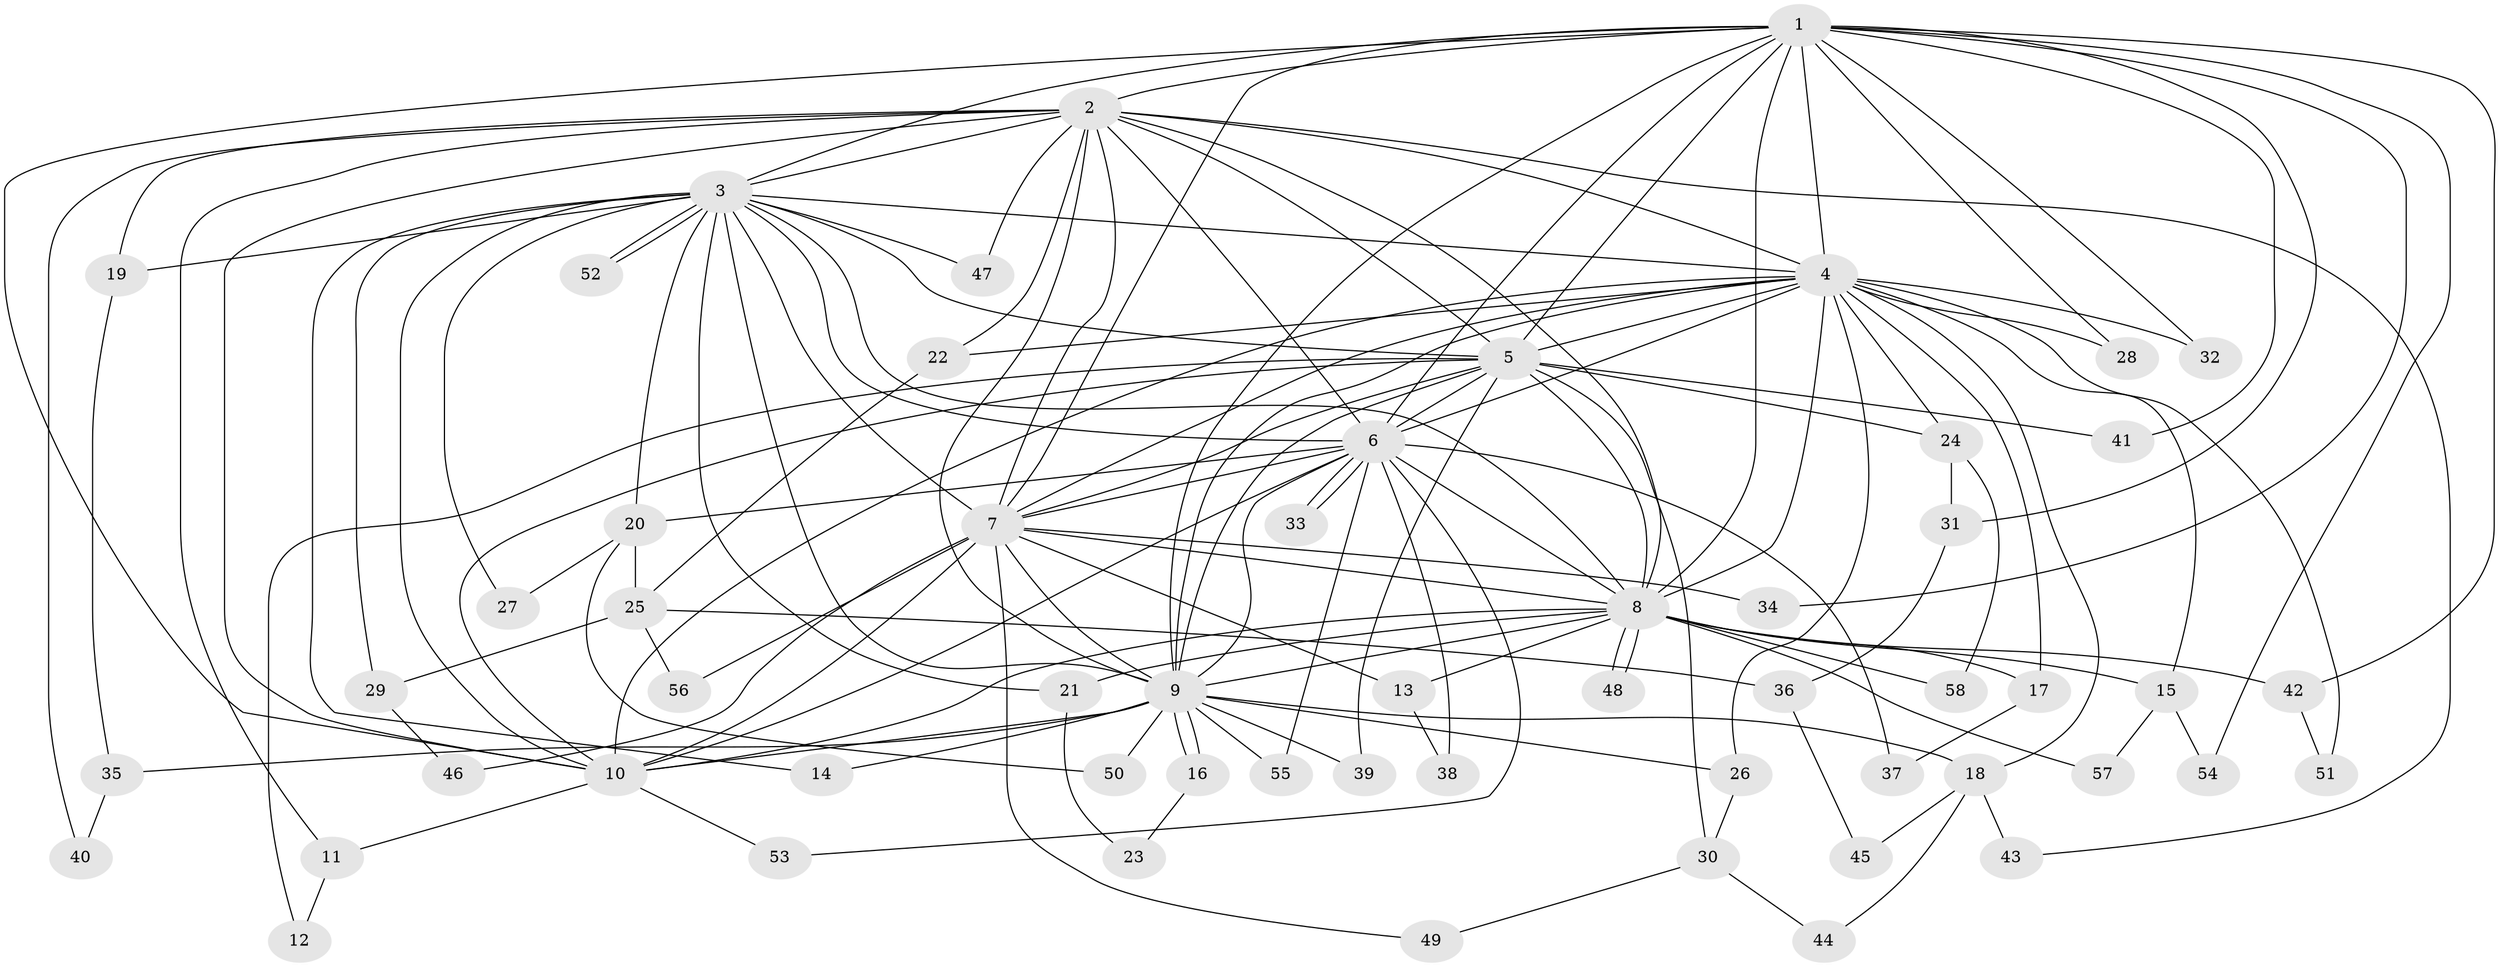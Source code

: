 // Generated by graph-tools (version 1.1) at 2025/14/03/09/25 04:14:05]
// undirected, 58 vertices, 141 edges
graph export_dot {
graph [start="1"]
  node [color=gray90,style=filled];
  1;
  2;
  3;
  4;
  5;
  6;
  7;
  8;
  9;
  10;
  11;
  12;
  13;
  14;
  15;
  16;
  17;
  18;
  19;
  20;
  21;
  22;
  23;
  24;
  25;
  26;
  27;
  28;
  29;
  30;
  31;
  32;
  33;
  34;
  35;
  36;
  37;
  38;
  39;
  40;
  41;
  42;
  43;
  44;
  45;
  46;
  47;
  48;
  49;
  50;
  51;
  52;
  53;
  54;
  55;
  56;
  57;
  58;
  1 -- 2;
  1 -- 3;
  1 -- 4;
  1 -- 5;
  1 -- 6;
  1 -- 7;
  1 -- 8;
  1 -- 9;
  1 -- 10;
  1 -- 28;
  1 -- 31;
  1 -- 32;
  1 -- 34;
  1 -- 41;
  1 -- 42;
  1 -- 54;
  2 -- 3;
  2 -- 4;
  2 -- 5;
  2 -- 6;
  2 -- 7;
  2 -- 8;
  2 -- 9;
  2 -- 10;
  2 -- 11;
  2 -- 19;
  2 -- 22;
  2 -- 40;
  2 -- 43;
  2 -- 47;
  3 -- 4;
  3 -- 5;
  3 -- 6;
  3 -- 7;
  3 -- 8;
  3 -- 9;
  3 -- 10;
  3 -- 14;
  3 -- 19;
  3 -- 20;
  3 -- 21;
  3 -- 27;
  3 -- 29;
  3 -- 47;
  3 -- 52;
  3 -- 52;
  4 -- 5;
  4 -- 6;
  4 -- 7;
  4 -- 8;
  4 -- 9;
  4 -- 10;
  4 -- 15;
  4 -- 17;
  4 -- 18;
  4 -- 22;
  4 -- 24;
  4 -- 26;
  4 -- 28;
  4 -- 32;
  4 -- 51;
  5 -- 6;
  5 -- 7;
  5 -- 8;
  5 -- 9;
  5 -- 10;
  5 -- 12;
  5 -- 24;
  5 -- 30;
  5 -- 39;
  5 -- 41;
  6 -- 7;
  6 -- 8;
  6 -- 9;
  6 -- 10;
  6 -- 20;
  6 -- 33;
  6 -- 33;
  6 -- 37;
  6 -- 38;
  6 -- 53;
  6 -- 55;
  7 -- 8;
  7 -- 9;
  7 -- 10;
  7 -- 13;
  7 -- 34;
  7 -- 46;
  7 -- 49;
  7 -- 56;
  8 -- 9;
  8 -- 10;
  8 -- 13;
  8 -- 15;
  8 -- 17;
  8 -- 21;
  8 -- 42;
  8 -- 48;
  8 -- 48;
  8 -- 57;
  8 -- 58;
  9 -- 10;
  9 -- 14;
  9 -- 16;
  9 -- 16;
  9 -- 18;
  9 -- 26;
  9 -- 35;
  9 -- 39;
  9 -- 50;
  9 -- 55;
  10 -- 11;
  10 -- 53;
  11 -- 12;
  13 -- 38;
  15 -- 54;
  15 -- 57;
  16 -- 23;
  17 -- 37;
  18 -- 43;
  18 -- 44;
  18 -- 45;
  19 -- 35;
  20 -- 25;
  20 -- 27;
  20 -- 50;
  21 -- 23;
  22 -- 25;
  24 -- 31;
  24 -- 58;
  25 -- 29;
  25 -- 36;
  25 -- 56;
  26 -- 30;
  29 -- 46;
  30 -- 44;
  30 -- 49;
  31 -- 36;
  35 -- 40;
  36 -- 45;
  42 -- 51;
}
